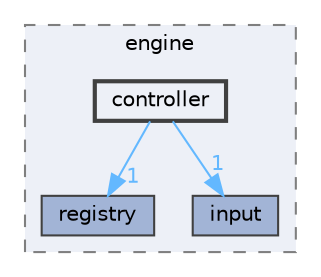 digraph "techstorm/engine/controller"
{
 // LATEX_PDF_SIZE
  bgcolor="transparent";
  edge [fontname=Helvetica,fontsize=10,labelfontname=Helvetica,labelfontsize=10];
  node [fontname=Helvetica,fontsize=10,shape=box,height=0.2,width=0.4];
  compound=true
  subgraph clusterdir_f0215e67d3150ee964ca241625d804af {
    graph [ bgcolor="#edf0f7", pencolor="grey50", label="engine", fontname=Helvetica,fontsize=10 style="filled,dashed", URL="dir_f0215e67d3150ee964ca241625d804af.html",tooltip=""]
  dir_1e4491d15b0e54037372023090152305 [label="registry", fillcolor="#a2b4d6", color="grey25", style="filled", URL="dir_1e4491d15b0e54037372023090152305.html",tooltip=""];
  dir_fd87eab053a0f4eb6ecfa6096c57065c [label="input", fillcolor="#a2b4d6", color="grey25", style="filled", URL="dir_fd87eab053a0f4eb6ecfa6096c57065c.html",tooltip=""];
  dir_d27765d556f8213f4827b58f0e7d144a [label="controller", fillcolor="#edf0f7", color="grey25", style="filled,bold", URL="dir_d27765d556f8213f4827b58f0e7d144a.html",tooltip=""];
  }
  dir_d27765d556f8213f4827b58f0e7d144a->dir_1e4491d15b0e54037372023090152305 [headlabel="1", labeldistance=1.5 headhref="dir_000021_000098.html" href="dir_000021_000098.html" color="steelblue1" fontcolor="steelblue1"];
  dir_d27765d556f8213f4827b58f0e7d144a->dir_fd87eab053a0f4eb6ecfa6096c57065c [headlabel="1", labeldistance=1.5 headhref="dir_000021_000062.html" href="dir_000021_000062.html" color="steelblue1" fontcolor="steelblue1"];
}
